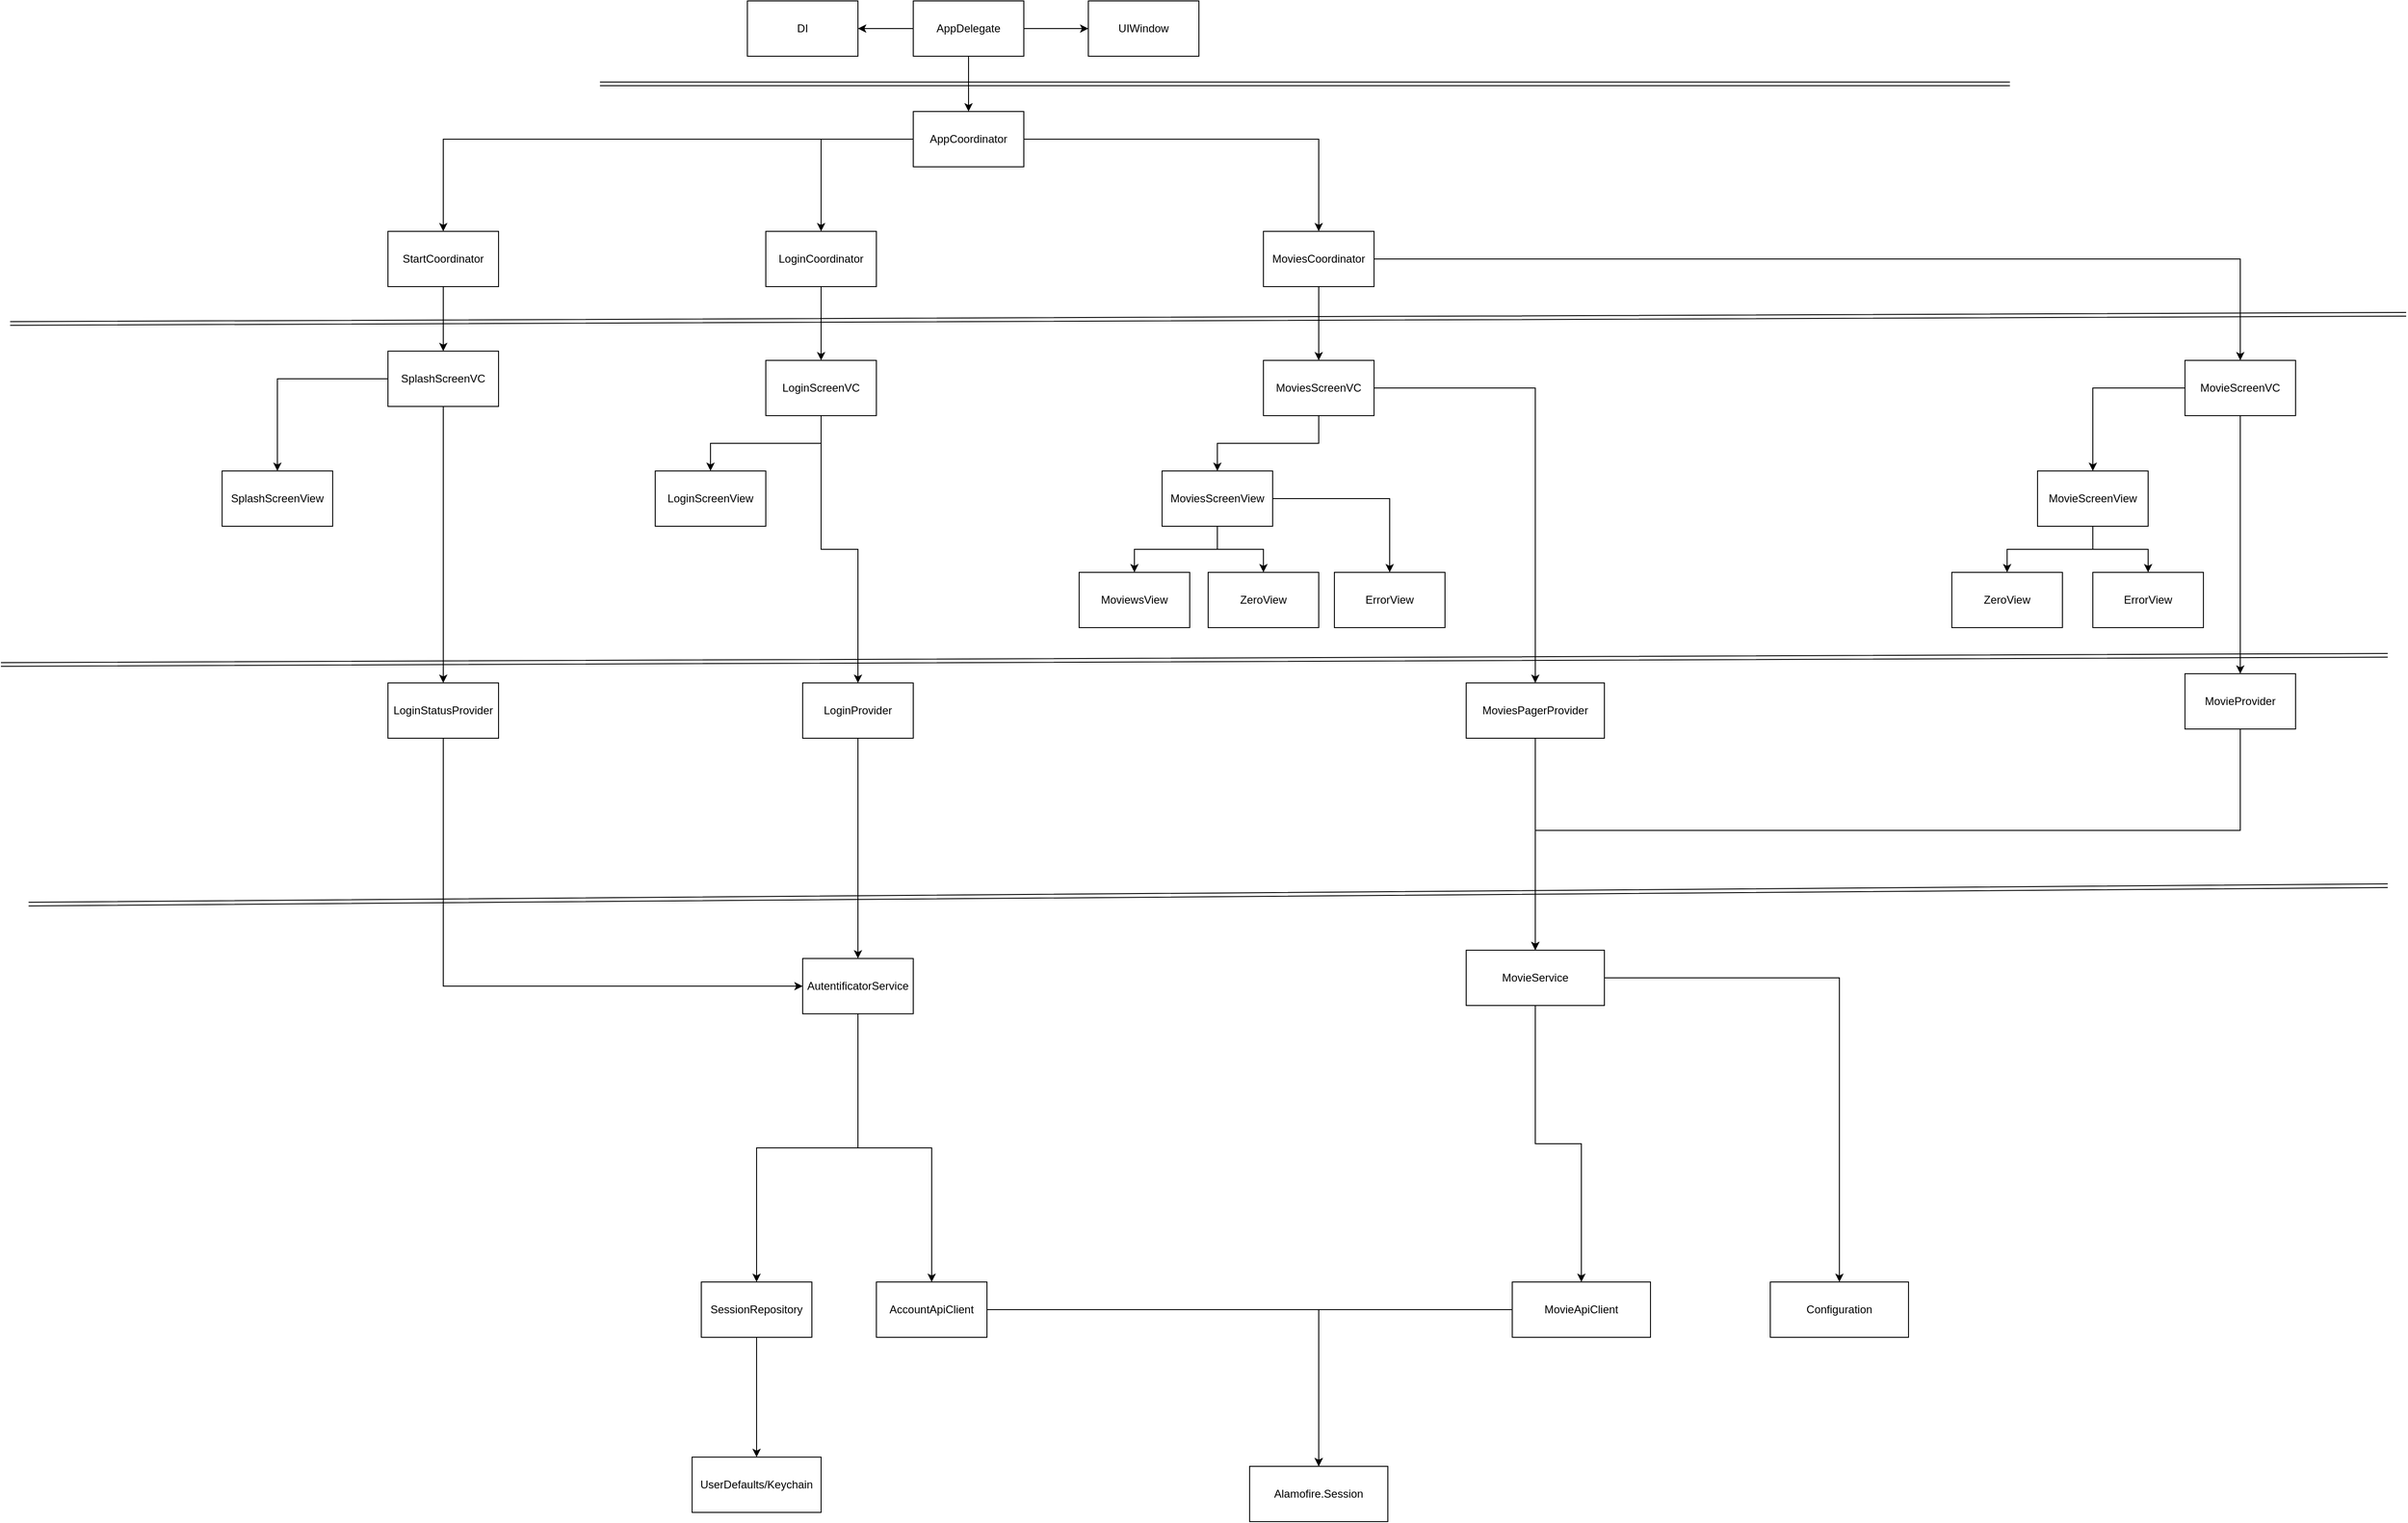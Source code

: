 <mxfile version="13.2.2" type="device"><diagram id="9uBKjN9eVDDNKObnZrFk" name="Page-1"><mxGraphModel dx="4959" dy="2302" grid="1" gridSize="10" guides="1" tooltips="1" connect="1" arrows="1" fold="1" page="1" pageScale="1" pageWidth="827" pageHeight="1169" math="0" shadow="0"><root><mxCell id="0"/><mxCell id="1" parent="0"/><mxCell id="7E2wY0ioNhjN1jtTHkvg-4" value="" style="edgeStyle=orthogonalEdgeStyle;rounded=0;orthogonalLoop=1;jettySize=auto;html=1;" edge="1" parent="1" source="7E2wY0ioNhjN1jtTHkvg-1" target="7E2wY0ioNhjN1jtTHkvg-3"><mxGeometry relative="1" as="geometry"/></mxCell><mxCell id="7E2wY0ioNhjN1jtTHkvg-6" value="" style="edgeStyle=orthogonalEdgeStyle;rounded=0;orthogonalLoop=1;jettySize=auto;html=1;" edge="1" parent="1" source="7E2wY0ioNhjN1jtTHkvg-1" target="7E2wY0ioNhjN1jtTHkvg-5"><mxGeometry relative="1" as="geometry"/></mxCell><mxCell id="7E2wY0ioNhjN1jtTHkvg-8" value="" style="edgeStyle=orthogonalEdgeStyle;rounded=0;orthogonalLoop=1;jettySize=auto;html=1;" edge="1" parent="1" source="7E2wY0ioNhjN1jtTHkvg-1" target="7E2wY0ioNhjN1jtTHkvg-7"><mxGeometry relative="1" as="geometry"/></mxCell><mxCell id="7E2wY0ioNhjN1jtTHkvg-1" value="AppDelegate" style="rounded=0;whiteSpace=wrap;html=1;" vertex="1" parent="1"><mxGeometry x="360" y="70" width="120" height="60" as="geometry"/></mxCell><mxCell id="7E2wY0ioNhjN1jtTHkvg-7" value="UIWindow" style="rounded=0;whiteSpace=wrap;html=1;" vertex="1" parent="1"><mxGeometry x="550" y="70" width="120" height="60" as="geometry"/></mxCell><mxCell id="7E2wY0ioNhjN1jtTHkvg-10" value="" style="edgeStyle=orthogonalEdgeStyle;rounded=0;orthogonalLoop=1;jettySize=auto;html=1;" edge="1" parent="1" source="7E2wY0ioNhjN1jtTHkvg-5" target="7E2wY0ioNhjN1jtTHkvg-9"><mxGeometry relative="1" as="geometry"/></mxCell><mxCell id="7E2wY0ioNhjN1jtTHkvg-13" value="" style="edgeStyle=orthogonalEdgeStyle;rounded=0;orthogonalLoop=1;jettySize=auto;html=1;" edge="1" parent="1" source="7E2wY0ioNhjN1jtTHkvg-5" target="7E2wY0ioNhjN1jtTHkvg-12"><mxGeometry relative="1" as="geometry"/></mxCell><mxCell id="7E2wY0ioNhjN1jtTHkvg-74" style="edgeStyle=orthogonalEdgeStyle;rounded=0;orthogonalLoop=1;jettySize=auto;html=1;exitX=0;exitY=0.5;exitDx=0;exitDy=0;entryX=0.5;entryY=0;entryDx=0;entryDy=0;" edge="1" parent="1" source="7E2wY0ioNhjN1jtTHkvg-5" target="7E2wY0ioNhjN1jtTHkvg-73"><mxGeometry relative="1" as="geometry"/></mxCell><mxCell id="7E2wY0ioNhjN1jtTHkvg-5" value="AppCoordinator" style="rounded=0;whiteSpace=wrap;html=1;" vertex="1" parent="1"><mxGeometry x="360" y="190" width="120" height="60" as="geometry"/></mxCell><mxCell id="7E2wY0ioNhjN1jtTHkvg-17" value="" style="edgeStyle=orthogonalEdgeStyle;rounded=0;orthogonalLoop=1;jettySize=auto;html=1;" edge="1" parent="1" source="7E2wY0ioNhjN1jtTHkvg-12" target="7E2wY0ioNhjN1jtTHkvg-16"><mxGeometry relative="1" as="geometry"/></mxCell><mxCell id="7E2wY0ioNhjN1jtTHkvg-19" value="" style="edgeStyle=orthogonalEdgeStyle;rounded=0;orthogonalLoop=1;jettySize=auto;html=1;" edge="1" parent="1" source="7E2wY0ioNhjN1jtTHkvg-12" target="7E2wY0ioNhjN1jtTHkvg-18"><mxGeometry relative="1" as="geometry"/></mxCell><mxCell id="7E2wY0ioNhjN1jtTHkvg-12" value="MoviesCoordinator" style="rounded=0;whiteSpace=wrap;html=1;" vertex="1" parent="1"><mxGeometry x="740" y="320" width="120" height="60" as="geometry"/></mxCell><mxCell id="7E2wY0ioNhjN1jtTHkvg-54" value="" style="edgeStyle=orthogonalEdgeStyle;rounded=0;orthogonalLoop=1;jettySize=auto;html=1;" edge="1" parent="1" source="7E2wY0ioNhjN1jtTHkvg-18" target="7E2wY0ioNhjN1jtTHkvg-53"><mxGeometry relative="1" as="geometry"/></mxCell><mxCell id="7E2wY0ioNhjN1jtTHkvg-62" value="" style="edgeStyle=orthogonalEdgeStyle;rounded=0;orthogonalLoop=1;jettySize=auto;html=1;" edge="1" parent="1" source="7E2wY0ioNhjN1jtTHkvg-18" target="7E2wY0ioNhjN1jtTHkvg-61"><mxGeometry relative="1" as="geometry"/></mxCell><mxCell id="7E2wY0ioNhjN1jtTHkvg-18" value="MovieScreenVC" style="rounded=0;whiteSpace=wrap;html=1;" vertex="1" parent="1"><mxGeometry x="1740" y="460" width="120" height="60" as="geometry"/></mxCell><mxCell id="7E2wY0ioNhjN1jtTHkvg-63" style="edgeStyle=orthogonalEdgeStyle;rounded=0;orthogonalLoop=1;jettySize=auto;html=1;exitX=0.5;exitY=1;exitDx=0;exitDy=0;entryX=0.5;entryY=0;entryDx=0;entryDy=0;" edge="1" parent="1" source="7E2wY0ioNhjN1jtTHkvg-61" target="7E2wY0ioNhjN1jtTHkvg-42"><mxGeometry relative="1" as="geometry"><Array as="points"><mxPoint x="1800" y="970"/><mxPoint x="1035" y="970"/></Array></mxGeometry></mxCell><mxCell id="7E2wY0ioNhjN1jtTHkvg-61" value="MovieProvider" style="rounded=0;whiteSpace=wrap;html=1;" vertex="1" parent="1"><mxGeometry x="1740" y="800" width="120" height="60" as="geometry"/></mxCell><mxCell id="7E2wY0ioNhjN1jtTHkvg-57" style="edgeStyle=orthogonalEdgeStyle;rounded=0;orthogonalLoop=1;jettySize=auto;html=1;exitX=0.5;exitY=1;exitDx=0;exitDy=0;entryX=0.5;entryY=0;entryDx=0;entryDy=0;" edge="1" parent="1" source="7E2wY0ioNhjN1jtTHkvg-53" target="7E2wY0ioNhjN1jtTHkvg-56"><mxGeometry relative="1" as="geometry"/></mxCell><mxCell id="7E2wY0ioNhjN1jtTHkvg-60" style="edgeStyle=orthogonalEdgeStyle;rounded=0;orthogonalLoop=1;jettySize=auto;html=1;exitX=0.5;exitY=1;exitDx=0;exitDy=0;entryX=0.5;entryY=0;entryDx=0;entryDy=0;" edge="1" parent="1" source="7E2wY0ioNhjN1jtTHkvg-53" target="7E2wY0ioNhjN1jtTHkvg-55"><mxGeometry relative="1" as="geometry"/></mxCell><mxCell id="7E2wY0ioNhjN1jtTHkvg-53" value="MovieScreenView" style="rounded=0;whiteSpace=wrap;html=1;" vertex="1" parent="1"><mxGeometry x="1580" y="580" width="120" height="60" as="geometry"/></mxCell><mxCell id="7E2wY0ioNhjN1jtTHkvg-31" value="" style="edgeStyle=orthogonalEdgeStyle;rounded=0;orthogonalLoop=1;jettySize=auto;html=1;" edge="1" parent="1" source="7E2wY0ioNhjN1jtTHkvg-16" target="7E2wY0ioNhjN1jtTHkvg-30"><mxGeometry relative="1" as="geometry"/></mxCell><mxCell id="7E2wY0ioNhjN1jtTHkvg-41" value="" style="edgeStyle=orthogonalEdgeStyle;rounded=0;orthogonalLoop=1;jettySize=auto;html=1;" edge="1" parent="1" source="7E2wY0ioNhjN1jtTHkvg-16" target="7E2wY0ioNhjN1jtTHkvg-40"><mxGeometry relative="1" as="geometry"/></mxCell><mxCell id="7E2wY0ioNhjN1jtTHkvg-16" value="MoviesScreenVC" style="rounded=0;whiteSpace=wrap;html=1;" vertex="1" parent="1"><mxGeometry x="740" y="460" width="120" height="60" as="geometry"/></mxCell><mxCell id="7E2wY0ioNhjN1jtTHkvg-43" value="" style="edgeStyle=orthogonalEdgeStyle;rounded=0;orthogonalLoop=1;jettySize=auto;html=1;" edge="1" parent="1" source="7E2wY0ioNhjN1jtTHkvg-40" target="7E2wY0ioNhjN1jtTHkvg-42"><mxGeometry relative="1" as="geometry"/></mxCell><mxCell id="7E2wY0ioNhjN1jtTHkvg-40" value="MoviesPagerProvider" style="rounded=0;whiteSpace=wrap;html=1;" vertex="1" parent="1"><mxGeometry x="960" y="810" width="150" height="60" as="geometry"/></mxCell><mxCell id="7E2wY0ioNhjN1jtTHkvg-45" value="" style="edgeStyle=orthogonalEdgeStyle;rounded=0;orthogonalLoop=1;jettySize=auto;html=1;" edge="1" parent="1" source="7E2wY0ioNhjN1jtTHkvg-42" target="7E2wY0ioNhjN1jtTHkvg-44"><mxGeometry relative="1" as="geometry"/></mxCell><mxCell id="7E2wY0ioNhjN1jtTHkvg-47" value="" style="edgeStyle=orthogonalEdgeStyle;rounded=0;orthogonalLoop=1;jettySize=auto;html=1;" edge="1" parent="1" source="7E2wY0ioNhjN1jtTHkvg-42" target="7E2wY0ioNhjN1jtTHkvg-46"><mxGeometry relative="1" as="geometry"/></mxCell><mxCell id="7E2wY0ioNhjN1jtTHkvg-42" value="MovieService" style="rounded=0;whiteSpace=wrap;html=1;" vertex="1" parent="1"><mxGeometry x="960" y="1100" width="150" height="60" as="geometry"/></mxCell><mxCell id="7E2wY0ioNhjN1jtTHkvg-49" value="" style="edgeStyle=orthogonalEdgeStyle;rounded=0;orthogonalLoop=1;jettySize=auto;html=1;" edge="1" parent="1" source="7E2wY0ioNhjN1jtTHkvg-46" target="7E2wY0ioNhjN1jtTHkvg-48"><mxGeometry relative="1" as="geometry"/></mxCell><mxCell id="7E2wY0ioNhjN1jtTHkvg-46" value="MovieApiClient" style="rounded=0;whiteSpace=wrap;html=1;" vertex="1" parent="1"><mxGeometry x="1010" y="1460" width="150" height="60" as="geometry"/></mxCell><mxCell id="7E2wY0ioNhjN1jtTHkvg-48" value="Alamofire.Session" style="rounded=0;whiteSpace=wrap;html=1;" vertex="1" parent="1"><mxGeometry x="725" y="1660" width="150" height="60" as="geometry"/></mxCell><mxCell id="7E2wY0ioNhjN1jtTHkvg-44" value="Configuration" style="rounded=0;whiteSpace=wrap;html=1;" vertex="1" parent="1"><mxGeometry x="1290" y="1460" width="150" height="60" as="geometry"/></mxCell><mxCell id="7E2wY0ioNhjN1jtTHkvg-33" value="" style="edgeStyle=orthogonalEdgeStyle;rounded=0;orthogonalLoop=1;jettySize=auto;html=1;" edge="1" parent="1" source="7E2wY0ioNhjN1jtTHkvg-30" target="7E2wY0ioNhjN1jtTHkvg-32"><mxGeometry relative="1" as="geometry"/></mxCell><mxCell id="7E2wY0ioNhjN1jtTHkvg-35" value="" style="edgeStyle=orthogonalEdgeStyle;rounded=0;orthogonalLoop=1;jettySize=auto;html=1;" edge="1" parent="1" source="7E2wY0ioNhjN1jtTHkvg-30" target="7E2wY0ioNhjN1jtTHkvg-34"><mxGeometry relative="1" as="geometry"/></mxCell><mxCell id="7E2wY0ioNhjN1jtTHkvg-37" value="" style="edgeStyle=orthogonalEdgeStyle;rounded=0;orthogonalLoop=1;jettySize=auto;html=1;" edge="1" parent="1" source="7E2wY0ioNhjN1jtTHkvg-30" target="7E2wY0ioNhjN1jtTHkvg-36"><mxGeometry relative="1" as="geometry"/></mxCell><mxCell id="7E2wY0ioNhjN1jtTHkvg-30" value="MoviesScreenView" style="rounded=0;whiteSpace=wrap;html=1;" vertex="1" parent="1"><mxGeometry x="630" y="580" width="120" height="60" as="geometry"/></mxCell><mxCell id="7E2wY0ioNhjN1jtTHkvg-36" value="ErrorView" style="rounded=0;whiteSpace=wrap;html=1;" vertex="1" parent="1"><mxGeometry x="817" y="690" width="120" height="60" as="geometry"/></mxCell><mxCell id="7E2wY0ioNhjN1jtTHkvg-34" value="ZeroView" style="rounded=0;whiteSpace=wrap;html=1;" vertex="1" parent="1"><mxGeometry x="680" y="690" width="120" height="60" as="geometry"/></mxCell><mxCell id="7E2wY0ioNhjN1jtTHkvg-32" value="MoviewsView" style="rounded=0;whiteSpace=wrap;html=1;" vertex="1" parent="1"><mxGeometry x="540" y="690" width="120" height="60" as="geometry"/></mxCell><mxCell id="7E2wY0ioNhjN1jtTHkvg-15" value="" style="edgeStyle=orthogonalEdgeStyle;rounded=0;orthogonalLoop=1;jettySize=auto;html=1;" edge="1" parent="1" source="7E2wY0ioNhjN1jtTHkvg-9" target="7E2wY0ioNhjN1jtTHkvg-14"><mxGeometry relative="1" as="geometry"/></mxCell><mxCell id="7E2wY0ioNhjN1jtTHkvg-9" value="LoginCoordinator" style="rounded=0;whiteSpace=wrap;html=1;" vertex="1" parent="1"><mxGeometry x="200" y="320" width="120" height="60" as="geometry"/></mxCell><mxCell id="7E2wY0ioNhjN1jtTHkvg-21" value="" style="edgeStyle=orthogonalEdgeStyle;rounded=0;orthogonalLoop=1;jettySize=auto;html=1;" edge="1" parent="1" source="7E2wY0ioNhjN1jtTHkvg-14" target="7E2wY0ioNhjN1jtTHkvg-20"><mxGeometry relative="1" as="geometry"/></mxCell><mxCell id="7E2wY0ioNhjN1jtTHkvg-23" value="" style="edgeStyle=orthogonalEdgeStyle;rounded=0;orthogonalLoop=1;jettySize=auto;html=1;" edge="1" parent="1" source="7E2wY0ioNhjN1jtTHkvg-14" target="7E2wY0ioNhjN1jtTHkvg-22"><mxGeometry relative="1" as="geometry"/></mxCell><mxCell id="7E2wY0ioNhjN1jtTHkvg-14" value="LoginScreenVC" style="rounded=0;whiteSpace=wrap;html=1;" vertex="1" parent="1"><mxGeometry x="200" y="460" width="120" height="60" as="geometry"/></mxCell><mxCell id="7E2wY0ioNhjN1jtTHkvg-25" value="" style="edgeStyle=orthogonalEdgeStyle;rounded=0;orthogonalLoop=1;jettySize=auto;html=1;" edge="1" parent="1" source="7E2wY0ioNhjN1jtTHkvg-22" target="7E2wY0ioNhjN1jtTHkvg-24"><mxGeometry relative="1" as="geometry"/></mxCell><mxCell id="7E2wY0ioNhjN1jtTHkvg-22" value="LoginProvider" style="rounded=0;whiteSpace=wrap;html=1;" vertex="1" parent="1"><mxGeometry x="240" y="810" width="120" height="60" as="geometry"/></mxCell><mxCell id="7E2wY0ioNhjN1jtTHkvg-27" value="" style="edgeStyle=orthogonalEdgeStyle;rounded=0;orthogonalLoop=1;jettySize=auto;html=1;" edge="1" parent="1" source="7E2wY0ioNhjN1jtTHkvg-24" target="7E2wY0ioNhjN1jtTHkvg-26"><mxGeometry relative="1" as="geometry"/></mxCell><mxCell id="7E2wY0ioNhjN1jtTHkvg-29" value="" style="edgeStyle=orthogonalEdgeStyle;rounded=0;orthogonalLoop=1;jettySize=auto;html=1;" edge="1" parent="1" source="7E2wY0ioNhjN1jtTHkvg-24" target="7E2wY0ioNhjN1jtTHkvg-28"><mxGeometry relative="1" as="geometry"/></mxCell><mxCell id="7E2wY0ioNhjN1jtTHkvg-24" value="AutentificatorService" style="rounded=0;whiteSpace=wrap;html=1;" vertex="1" parent="1"><mxGeometry x="240" y="1109" width="120" height="60" as="geometry"/></mxCell><mxCell id="7E2wY0ioNhjN1jtTHkvg-51" value="" style="edgeStyle=orthogonalEdgeStyle;rounded=0;orthogonalLoop=1;jettySize=auto;html=1;entryX=0.5;entryY=0;entryDx=0;entryDy=0;" edge="1" parent="1" source="7E2wY0ioNhjN1jtTHkvg-28" target="7E2wY0ioNhjN1jtTHkvg-48"><mxGeometry relative="1" as="geometry"/></mxCell><mxCell id="7E2wY0ioNhjN1jtTHkvg-28" value="AccountApiClient" style="rounded=0;whiteSpace=wrap;html=1;" vertex="1" parent="1"><mxGeometry x="320" y="1460" width="120" height="60" as="geometry"/></mxCell><mxCell id="7E2wY0ioNhjN1jtTHkvg-72" value="" style="edgeStyle=orthogonalEdgeStyle;rounded=0;orthogonalLoop=1;jettySize=auto;html=1;" edge="1" parent="1" source="7E2wY0ioNhjN1jtTHkvg-26" target="7E2wY0ioNhjN1jtTHkvg-71"><mxGeometry relative="1" as="geometry"/></mxCell><mxCell id="7E2wY0ioNhjN1jtTHkvg-26" value="SessionRepository" style="rounded=0;whiteSpace=wrap;html=1;" vertex="1" parent="1"><mxGeometry x="130" y="1460" width="120" height="60" as="geometry"/></mxCell><mxCell id="7E2wY0ioNhjN1jtTHkvg-71" value="UserDefaults/Keychain" style="rounded=0;whiteSpace=wrap;html=1;" vertex="1" parent="1"><mxGeometry x="120" y="1650" width="140" height="60" as="geometry"/></mxCell><mxCell id="7E2wY0ioNhjN1jtTHkvg-20" value="LoginScreenView" style="rounded=0;whiteSpace=wrap;html=1;" vertex="1" parent="1"><mxGeometry x="80" y="580" width="120" height="60" as="geometry"/></mxCell><mxCell id="7E2wY0ioNhjN1jtTHkvg-3" value="DI" style="rounded=0;whiteSpace=wrap;html=1;" vertex="1" parent="1"><mxGeometry x="180" y="70" width="120" height="60" as="geometry"/></mxCell><mxCell id="7E2wY0ioNhjN1jtTHkvg-55" value="ErrorView" style="rounded=0;whiteSpace=wrap;html=1;" vertex="1" parent="1"><mxGeometry x="1640" y="690" width="120" height="60" as="geometry"/></mxCell><mxCell id="7E2wY0ioNhjN1jtTHkvg-56" value="ZeroView" style="rounded=0;whiteSpace=wrap;html=1;" vertex="1" parent="1"><mxGeometry x="1487" y="690" width="120" height="60" as="geometry"/></mxCell><mxCell id="7E2wY0ioNhjN1jtTHkvg-65" value="" style="shape=link;html=1;" edge="1" parent="1"><mxGeometry width="50" height="50" relative="1" as="geometry"><mxPoint x="20" y="160" as="sourcePoint"/><mxPoint x="1550" y="160" as="targetPoint"/></mxGeometry></mxCell><mxCell id="7E2wY0ioNhjN1jtTHkvg-66" value="" style="shape=link;html=1;" edge="1" parent="1"><mxGeometry width="50" height="50" relative="1" as="geometry"><mxPoint x="-620" y="420" as="sourcePoint"/><mxPoint x="1980" y="410" as="targetPoint"/></mxGeometry></mxCell><mxCell id="7E2wY0ioNhjN1jtTHkvg-67" value="" style="shape=link;html=1;" edge="1" parent="1"><mxGeometry width="50" height="50" relative="1" as="geometry"><mxPoint x="-630" y="790" as="sourcePoint"/><mxPoint x="1960" y="780" as="targetPoint"/></mxGeometry></mxCell><mxCell id="7E2wY0ioNhjN1jtTHkvg-68" value="" style="shape=link;html=1;" edge="1" parent="1"><mxGeometry width="50" height="50" relative="1" as="geometry"><mxPoint x="-600" y="1050" as="sourcePoint"/><mxPoint x="1960" y="1030" as="targetPoint"/></mxGeometry></mxCell><mxCell id="7E2wY0ioNhjN1jtTHkvg-76" value="" style="edgeStyle=orthogonalEdgeStyle;rounded=0;orthogonalLoop=1;jettySize=auto;html=1;" edge="1" parent="1" source="7E2wY0ioNhjN1jtTHkvg-73" target="7E2wY0ioNhjN1jtTHkvg-75"><mxGeometry relative="1" as="geometry"/></mxCell><mxCell id="7E2wY0ioNhjN1jtTHkvg-73" value="StartCoordinator" style="rounded=0;whiteSpace=wrap;html=1;" vertex="1" parent="1"><mxGeometry x="-210" y="320" width="120" height="60" as="geometry"/></mxCell><mxCell id="7E2wY0ioNhjN1jtTHkvg-78" value="" style="edgeStyle=orthogonalEdgeStyle;rounded=0;orthogonalLoop=1;jettySize=auto;html=1;" edge="1" parent="1" source="7E2wY0ioNhjN1jtTHkvg-75" target="7E2wY0ioNhjN1jtTHkvg-77"><mxGeometry relative="1" as="geometry"/></mxCell><mxCell id="7E2wY0ioNhjN1jtTHkvg-80" value="" style="edgeStyle=orthogonalEdgeStyle;rounded=0;orthogonalLoop=1;jettySize=auto;html=1;entryX=0.5;entryY=0;entryDx=0;entryDy=0;" edge="1" parent="1" source="7E2wY0ioNhjN1jtTHkvg-75" target="7E2wY0ioNhjN1jtTHkvg-83"><mxGeometry relative="1" as="geometry"><mxPoint x="-150.0" y="585" as="targetPoint"/></mxGeometry></mxCell><mxCell id="7E2wY0ioNhjN1jtTHkvg-75" value="SplashScreenVC" style="rounded=0;whiteSpace=wrap;html=1;" vertex="1" parent="1"><mxGeometry x="-210" y="450" width="120" height="60" as="geometry"/></mxCell><mxCell id="7E2wY0ioNhjN1jtTHkvg-85" style="edgeStyle=orthogonalEdgeStyle;rounded=0;orthogonalLoop=1;jettySize=auto;html=1;exitX=0.5;exitY=1;exitDx=0;exitDy=0;entryX=0;entryY=0.5;entryDx=0;entryDy=0;" edge="1" parent="1" source="7E2wY0ioNhjN1jtTHkvg-83" target="7E2wY0ioNhjN1jtTHkvg-24"><mxGeometry relative="1" as="geometry"/></mxCell><mxCell id="7E2wY0ioNhjN1jtTHkvg-83" value="LoginStatusProvider" style="rounded=0;whiteSpace=wrap;html=1;" vertex="1" parent="1"><mxGeometry x="-210" y="810" width="120" height="60" as="geometry"/></mxCell><mxCell id="7E2wY0ioNhjN1jtTHkvg-77" value="SplashScreenView" style="rounded=0;whiteSpace=wrap;html=1;" vertex="1" parent="1"><mxGeometry x="-390" y="580" width="120" height="60" as="geometry"/></mxCell></root></mxGraphModel></diagram></mxfile>